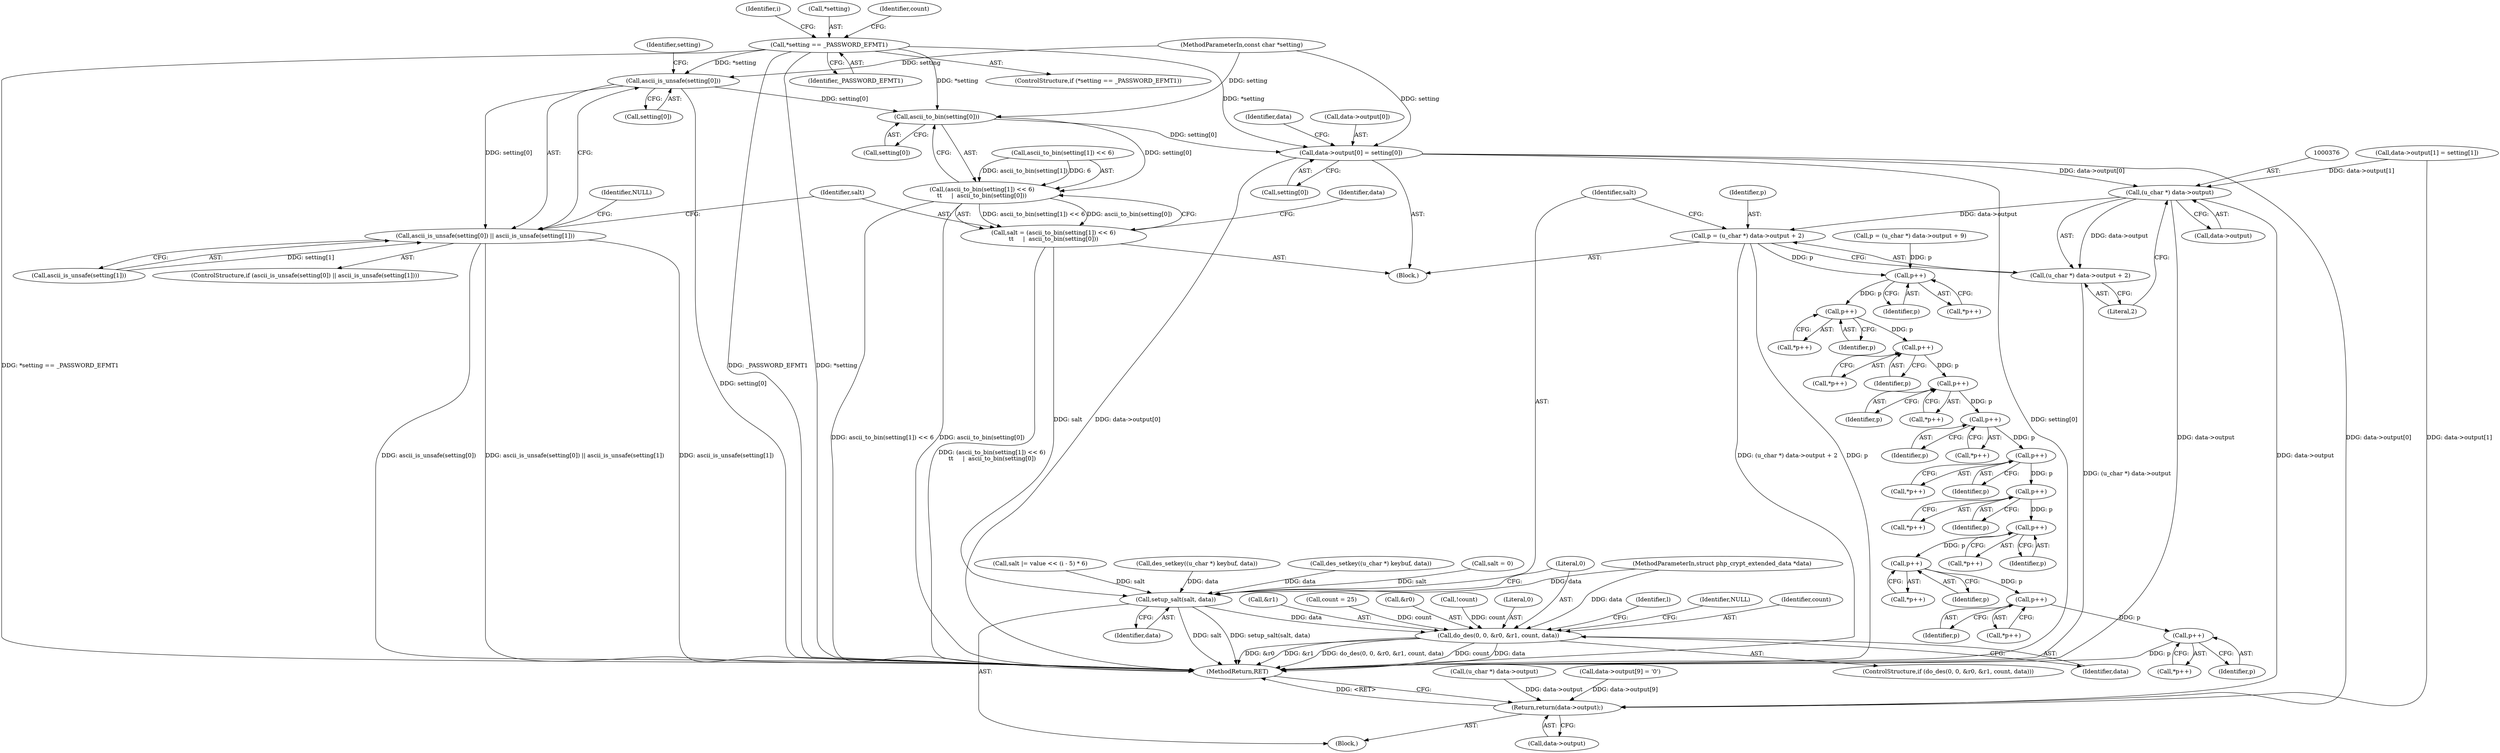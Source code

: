 digraph "0_php_aab49e934de1fff046e659cbec46e3d053b41c34@pointer" {
"1000161" [label="(Call,*setting == _PASSWORD_EFMT1)"];
"1000331" [label="(Call,ascii_is_unsafe(setting[0]))"];
"1000330" [label="(Call,ascii_is_unsafe(setting[0]) || ascii_is_unsafe(setting[1]))"];
"1000350" [label="(Call,ascii_to_bin(setting[0]))"];
"1000343" [label="(Call,(ascii_to_bin(setting[1]) << 6)\n\t\t     |  ascii_to_bin(setting[0]))"];
"1000341" [label="(Call,salt = (ascii_to_bin(setting[1]) << 6)\n\t\t     |  ascii_to_bin(setting[0]))"];
"1000381" [label="(Call,setup_salt(salt, data))"];
"1000385" [label="(Call,do_des(0, 0, &r0, &r1, count, data))"];
"1000354" [label="(Call,data->output[0] = setting[0])"];
"1000375" [label="(Call,(u_char *) data->output)"];
"1000372" [label="(Call,p = (u_char *) data->output + 2)"];
"1000403" [label="(Call,p++)"];
"1000414" [label="(Call,p++)"];
"1000425" [label="(Call,p++)"];
"1000436" [label="(Call,p++)"];
"1000456" [label="(Call,p++)"];
"1000467" [label="(Call,p++)"];
"1000478" [label="(Call,p++)"];
"1000489" [label="(Call,p++)"];
"1000503" [label="(Call,p++)"];
"1000514" [label="(Call,p++)"];
"1000525" [label="(Call,p++)"];
"1000374" [label="(Call,(u_char *) data->output + 2)"];
"1000536" [label="(Return,return(data->output);)"];
"1000457" [label="(Identifier,p)"];
"1000315" [label="(Call,p = (u_char *) data->output + 9)"];
"1000351" [label="(Call,setting[0])"];
"1000110" [label="(MethodParameterIn,struct php_crypt_extended_data *data)"];
"1000387" [label="(Literal,0)"];
"1000155" [label="(Call,des_setkey((u_char *) keybuf, data))"];
"1000169" [label="(Identifier,i)"];
"1000373" [label="(Identifier,p)"];
"1000395" [label="(Identifier,NULL)"];
"1000413" [label="(Call,*p++)"];
"1000397" [label="(Identifier,l)"];
"1000354" [label="(Call,data->output[0] = setting[0])"];
"1000357" [label="(Identifier,data)"];
"1000377" [label="(Call,data->output)"];
"1000161" [label="(Call,*setting == _PASSWORD_EFMT1)"];
"1000536" [label="(Return,return(data->output);)"];
"1000374" [label="(Call,(u_char *) data->output + 2)"];
"1000404" [label="(Identifier,p)"];
"1000295" [label="(Call,des_setkey((u_char *) keybuf, data))"];
"1000425" [label="(Call,p++)"];
"1000478" [label="(Call,p++)"];
"1000363" [label="(Call,data->output[1] = setting[1])"];
"1000329" [label="(ControlStructure,if (ascii_is_unsafe(setting[0]) || ascii_is_unsafe(setting[1])))"];
"1000386" [label="(Literal,0)"];
"1000525" [label="(Call,p++)"];
"1000207" [label="(Call,!count)"];
"1000392" [label="(Identifier,count)"];
"1000384" [label="(ControlStructure,if (do_des(0, 0, &r0, &r1, count, data)))"];
"1000385" [label="(Call,do_des(0, 0, &r0, &r1, count, data))"];
"1000350" [label="(Call,ascii_to_bin(setting[0]))"];
"1000375" [label="(Call,(u_char *) data->output)"];
"1000488" [label="(Call,*p++)"];
"1000467" [label="(Call,p++)"];
"1000390" [label="(Call,&r1)"];
"1000466" [label="(Call,*p++)"];
"1000526" [label="(Identifier,p)"];
"1000342" [label="(Identifier,salt)"];
"1000477" [label="(Call,*p++)"];
"1000366" [label="(Identifier,data)"];
"1000162" [label="(Call,*setting)"];
"1000437" [label="(Identifier,p)"];
"1000383" [label="(Identifier,data)"];
"1000337" [label="(Identifier,setting)"];
"1000160" [label="(ControlStructure,if (*setting == _PASSWORD_EFMT1))"];
"1000326" [label="(Call,count = 25)"];
"1000164" [label="(Identifier,_PASSWORD_EFMT1)"];
"1000382" [label="(Identifier,salt)"];
"1000341" [label="(Call,salt = (ascii_to_bin(setting[1]) << 6)\n\t\t     |  ascii_to_bin(setting[0]))"];
"1000456" [label="(Call,p++)"];
"1000393" [label="(Identifier,data)"];
"1000415" [label="(Identifier,p)"];
"1000502" [label="(Call,*p++)"];
"1000344" [label="(Call,ascii_to_bin(setting[1]) << 6)"];
"1000479" [label="(Identifier,p)"];
"1000372" [label="(Call,p = (u_char *) data->output + 2)"];
"1000414" [label="(Call,p++)"];
"1000330" [label="(Call,ascii_is_unsafe(setting[0]) || ascii_is_unsafe(setting[1]))"];
"1000402" [label="(Call,*p++)"];
"1000325" [label="(Block,)"];
"1000515" [label="(Identifier,p)"];
"1000327" [label="(Identifier,count)"];
"1000503" [label="(Call,p++)"];
"1000335" [label="(Call,ascii_is_unsafe(setting[1]))"];
"1000424" [label="(Call,*p++)"];
"1000436" [label="(Call,p++)"];
"1000381" [label="(Call,setup_salt(salt, data))"];
"1000455" [label="(Call,*p++)"];
"1000343" [label="(Call,(ascii_to_bin(setting[1]) << 6)\n\t\t     |  ascii_to_bin(setting[0]))"];
"1000468" [label="(Identifier,p)"];
"1000490" [label="(Identifier,p)"];
"1000331" [label="(Call,ascii_is_unsafe(setting[0]))"];
"1000403" [label="(Call,p++)"];
"1000524" [label="(Call,*p++)"];
"1000380" [label="(Literal,2)"];
"1000340" [label="(Identifier,NULL)"];
"1000318" [label="(Call,(u_char *) data->output)"];
"1000109" [label="(MethodParameterIn,const char *setting)"];
"1000489" [label="(Call,p++)"];
"1000426" [label="(Identifier,p)"];
"1000504" [label="(Identifier,p)"];
"1000216" [label="(Call,salt = 0)"];
"1000360" [label="(Call,setting[0])"];
"1000355" [label="(Call,data->output[0])"];
"1000537" [label="(Call,data->output)"];
"1000514" [label="(Call,p++)"];
"1000308" [label="(Call,data->output[9] = '\0')"];
"1000435" [label="(Call,*p++)"];
"1000388" [label="(Call,&r0)"];
"1000242" [label="(Call,salt |= value << (i - 5) * 6)"];
"1000540" [label="(MethodReturn,RET)"];
"1000332" [label="(Call,setting[0])"];
"1000513" [label="(Call,*p++)"];
"1000111" [label="(Block,)"];
"1000161" -> "1000160"  [label="AST: "];
"1000161" -> "1000164"  [label="CFG: "];
"1000162" -> "1000161"  [label="AST: "];
"1000164" -> "1000161"  [label="AST: "];
"1000169" -> "1000161"  [label="CFG: "];
"1000327" -> "1000161"  [label="CFG: "];
"1000161" -> "1000540"  [label="DDG: _PASSWORD_EFMT1"];
"1000161" -> "1000540"  [label="DDG: *setting"];
"1000161" -> "1000540"  [label="DDG: *setting == _PASSWORD_EFMT1"];
"1000161" -> "1000331"  [label="DDG: *setting"];
"1000161" -> "1000350"  [label="DDG: *setting"];
"1000161" -> "1000354"  [label="DDG: *setting"];
"1000331" -> "1000330"  [label="AST: "];
"1000331" -> "1000332"  [label="CFG: "];
"1000332" -> "1000331"  [label="AST: "];
"1000337" -> "1000331"  [label="CFG: "];
"1000330" -> "1000331"  [label="CFG: "];
"1000331" -> "1000540"  [label="DDG: setting[0]"];
"1000331" -> "1000330"  [label="DDG: setting[0]"];
"1000109" -> "1000331"  [label="DDG: setting"];
"1000331" -> "1000350"  [label="DDG: setting[0]"];
"1000330" -> "1000329"  [label="AST: "];
"1000330" -> "1000335"  [label="CFG: "];
"1000335" -> "1000330"  [label="AST: "];
"1000340" -> "1000330"  [label="CFG: "];
"1000342" -> "1000330"  [label="CFG: "];
"1000330" -> "1000540"  [label="DDG: ascii_is_unsafe(setting[0])"];
"1000330" -> "1000540"  [label="DDG: ascii_is_unsafe(setting[0]) || ascii_is_unsafe(setting[1])"];
"1000330" -> "1000540"  [label="DDG: ascii_is_unsafe(setting[1])"];
"1000335" -> "1000330"  [label="DDG: setting[1]"];
"1000350" -> "1000343"  [label="AST: "];
"1000350" -> "1000351"  [label="CFG: "];
"1000351" -> "1000350"  [label="AST: "];
"1000343" -> "1000350"  [label="CFG: "];
"1000350" -> "1000343"  [label="DDG: setting[0]"];
"1000109" -> "1000350"  [label="DDG: setting"];
"1000350" -> "1000354"  [label="DDG: setting[0]"];
"1000343" -> "1000341"  [label="AST: "];
"1000344" -> "1000343"  [label="AST: "];
"1000341" -> "1000343"  [label="CFG: "];
"1000343" -> "1000540"  [label="DDG: ascii_to_bin(setting[1]) << 6"];
"1000343" -> "1000540"  [label="DDG: ascii_to_bin(setting[0])"];
"1000343" -> "1000341"  [label="DDG: ascii_to_bin(setting[1]) << 6"];
"1000343" -> "1000341"  [label="DDG: ascii_to_bin(setting[0])"];
"1000344" -> "1000343"  [label="DDG: ascii_to_bin(setting[1])"];
"1000344" -> "1000343"  [label="DDG: 6"];
"1000341" -> "1000325"  [label="AST: "];
"1000342" -> "1000341"  [label="AST: "];
"1000357" -> "1000341"  [label="CFG: "];
"1000341" -> "1000540"  [label="DDG: (ascii_to_bin(setting[1]) << 6)\n\t\t     |  ascii_to_bin(setting[0])"];
"1000341" -> "1000381"  [label="DDG: salt"];
"1000381" -> "1000111"  [label="AST: "];
"1000381" -> "1000383"  [label="CFG: "];
"1000382" -> "1000381"  [label="AST: "];
"1000383" -> "1000381"  [label="AST: "];
"1000386" -> "1000381"  [label="CFG: "];
"1000381" -> "1000540"  [label="DDG: salt"];
"1000381" -> "1000540"  [label="DDG: setup_salt(salt, data)"];
"1000216" -> "1000381"  [label="DDG: salt"];
"1000242" -> "1000381"  [label="DDG: salt"];
"1000155" -> "1000381"  [label="DDG: data"];
"1000295" -> "1000381"  [label="DDG: data"];
"1000110" -> "1000381"  [label="DDG: data"];
"1000381" -> "1000385"  [label="DDG: data"];
"1000385" -> "1000384"  [label="AST: "];
"1000385" -> "1000393"  [label="CFG: "];
"1000386" -> "1000385"  [label="AST: "];
"1000387" -> "1000385"  [label="AST: "];
"1000388" -> "1000385"  [label="AST: "];
"1000390" -> "1000385"  [label="AST: "];
"1000392" -> "1000385"  [label="AST: "];
"1000393" -> "1000385"  [label="AST: "];
"1000395" -> "1000385"  [label="CFG: "];
"1000397" -> "1000385"  [label="CFG: "];
"1000385" -> "1000540"  [label="DDG: count"];
"1000385" -> "1000540"  [label="DDG: data"];
"1000385" -> "1000540"  [label="DDG: &r0"];
"1000385" -> "1000540"  [label="DDG: &r1"];
"1000385" -> "1000540"  [label="DDG: do_des(0, 0, &r0, &r1, count, data)"];
"1000207" -> "1000385"  [label="DDG: count"];
"1000326" -> "1000385"  [label="DDG: count"];
"1000110" -> "1000385"  [label="DDG: data"];
"1000354" -> "1000325"  [label="AST: "];
"1000354" -> "1000360"  [label="CFG: "];
"1000355" -> "1000354"  [label="AST: "];
"1000360" -> "1000354"  [label="AST: "];
"1000366" -> "1000354"  [label="CFG: "];
"1000354" -> "1000540"  [label="DDG: setting[0]"];
"1000354" -> "1000540"  [label="DDG: data->output[0]"];
"1000109" -> "1000354"  [label="DDG: setting"];
"1000354" -> "1000375"  [label="DDG: data->output[0]"];
"1000354" -> "1000536"  [label="DDG: data->output[0]"];
"1000375" -> "1000374"  [label="AST: "];
"1000375" -> "1000377"  [label="CFG: "];
"1000376" -> "1000375"  [label="AST: "];
"1000377" -> "1000375"  [label="AST: "];
"1000380" -> "1000375"  [label="CFG: "];
"1000375" -> "1000540"  [label="DDG: data->output"];
"1000375" -> "1000372"  [label="DDG: data->output"];
"1000375" -> "1000374"  [label="DDG: data->output"];
"1000363" -> "1000375"  [label="DDG: data->output[1]"];
"1000375" -> "1000536"  [label="DDG: data->output"];
"1000372" -> "1000325"  [label="AST: "];
"1000372" -> "1000374"  [label="CFG: "];
"1000373" -> "1000372"  [label="AST: "];
"1000374" -> "1000372"  [label="AST: "];
"1000382" -> "1000372"  [label="CFG: "];
"1000372" -> "1000540"  [label="DDG: p"];
"1000372" -> "1000540"  [label="DDG: (u_char *) data->output + 2"];
"1000372" -> "1000403"  [label="DDG: p"];
"1000403" -> "1000402"  [label="AST: "];
"1000403" -> "1000404"  [label="CFG: "];
"1000404" -> "1000403"  [label="AST: "];
"1000402" -> "1000403"  [label="CFG: "];
"1000315" -> "1000403"  [label="DDG: p"];
"1000403" -> "1000414"  [label="DDG: p"];
"1000414" -> "1000413"  [label="AST: "];
"1000414" -> "1000415"  [label="CFG: "];
"1000415" -> "1000414"  [label="AST: "];
"1000413" -> "1000414"  [label="CFG: "];
"1000414" -> "1000425"  [label="DDG: p"];
"1000425" -> "1000424"  [label="AST: "];
"1000425" -> "1000426"  [label="CFG: "];
"1000426" -> "1000425"  [label="AST: "];
"1000424" -> "1000425"  [label="CFG: "];
"1000425" -> "1000436"  [label="DDG: p"];
"1000436" -> "1000435"  [label="AST: "];
"1000436" -> "1000437"  [label="CFG: "];
"1000437" -> "1000436"  [label="AST: "];
"1000435" -> "1000436"  [label="CFG: "];
"1000436" -> "1000456"  [label="DDG: p"];
"1000456" -> "1000455"  [label="AST: "];
"1000456" -> "1000457"  [label="CFG: "];
"1000457" -> "1000456"  [label="AST: "];
"1000455" -> "1000456"  [label="CFG: "];
"1000456" -> "1000467"  [label="DDG: p"];
"1000467" -> "1000466"  [label="AST: "];
"1000467" -> "1000468"  [label="CFG: "];
"1000468" -> "1000467"  [label="AST: "];
"1000466" -> "1000467"  [label="CFG: "];
"1000467" -> "1000478"  [label="DDG: p"];
"1000478" -> "1000477"  [label="AST: "];
"1000478" -> "1000479"  [label="CFG: "];
"1000479" -> "1000478"  [label="AST: "];
"1000477" -> "1000478"  [label="CFG: "];
"1000478" -> "1000489"  [label="DDG: p"];
"1000489" -> "1000488"  [label="AST: "];
"1000489" -> "1000490"  [label="CFG: "];
"1000490" -> "1000489"  [label="AST: "];
"1000488" -> "1000489"  [label="CFG: "];
"1000489" -> "1000503"  [label="DDG: p"];
"1000503" -> "1000502"  [label="AST: "];
"1000503" -> "1000504"  [label="CFG: "];
"1000504" -> "1000503"  [label="AST: "];
"1000502" -> "1000503"  [label="CFG: "];
"1000503" -> "1000514"  [label="DDG: p"];
"1000514" -> "1000513"  [label="AST: "];
"1000514" -> "1000515"  [label="CFG: "];
"1000515" -> "1000514"  [label="AST: "];
"1000513" -> "1000514"  [label="CFG: "];
"1000514" -> "1000525"  [label="DDG: p"];
"1000525" -> "1000524"  [label="AST: "];
"1000525" -> "1000526"  [label="CFG: "];
"1000526" -> "1000525"  [label="AST: "];
"1000524" -> "1000525"  [label="CFG: "];
"1000525" -> "1000540"  [label="DDG: p"];
"1000374" -> "1000380"  [label="CFG: "];
"1000380" -> "1000374"  [label="AST: "];
"1000374" -> "1000540"  [label="DDG: (u_char *) data->output"];
"1000536" -> "1000111"  [label="AST: "];
"1000536" -> "1000537"  [label="CFG: "];
"1000537" -> "1000536"  [label="AST: "];
"1000540" -> "1000536"  [label="CFG: "];
"1000536" -> "1000540"  [label="DDG: <RET>"];
"1000308" -> "1000536"  [label="DDG: data->output[9]"];
"1000363" -> "1000536"  [label="DDG: data->output[1]"];
"1000318" -> "1000536"  [label="DDG: data->output"];
}
